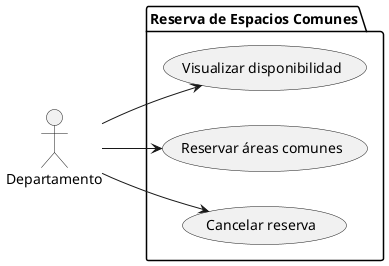 @startuml
left to right direction
actor Departamento

package "Reserva de Espacios Comunes" {
    usecase "Visualizar disponibilidad" as VisualizarDisp
    usecase "Reservar áreas comunes" as ReservarArea
    usecase "Cancelar reserva" as CancelReserva

}

Departamento --> VisualizarDisp
Departamento --> ReservarArea
Departamento --> CancelReserva
@enduml